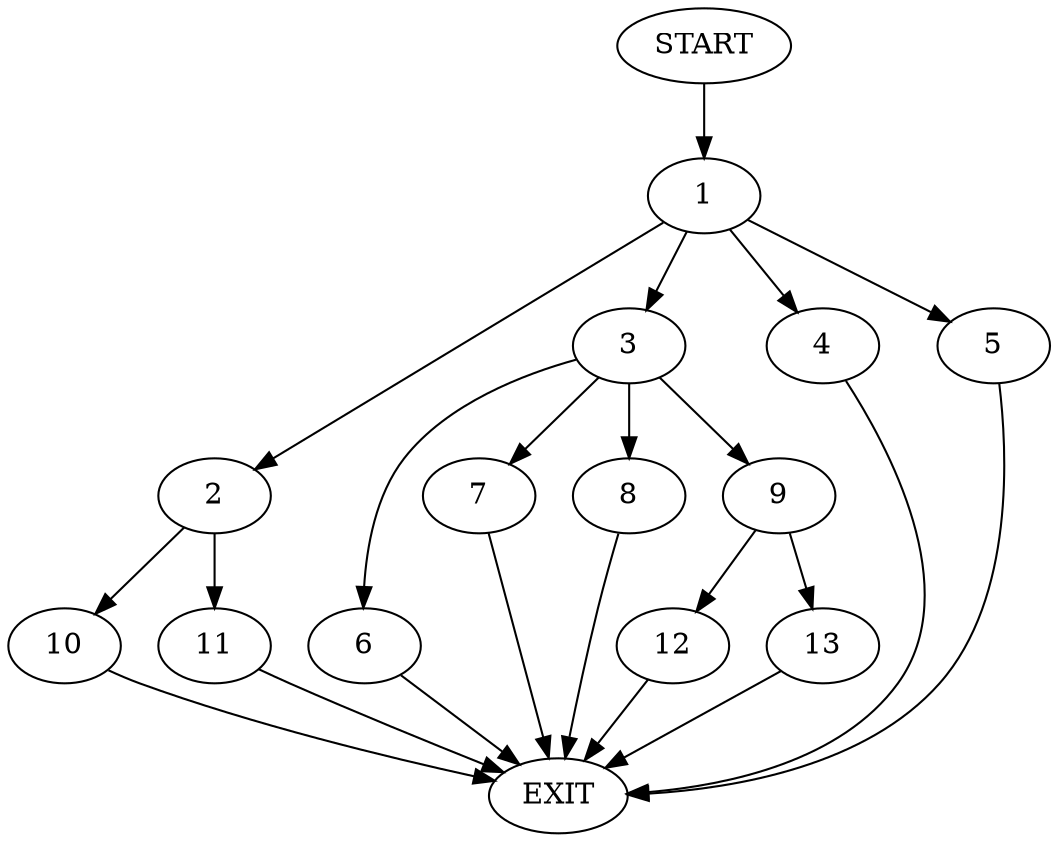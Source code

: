 digraph {
0 [label="START"]
14 [label="EXIT"]
0 -> 1
1 -> 2
1 -> 3
1 -> 4
1 -> 5
4 -> 14
3 -> 6
3 -> 7
3 -> 8
3 -> 9
2 -> 10
2 -> 11
5 -> 14
11 -> 14
10 -> 14
8 -> 14
6 -> 14
7 -> 14
9 -> 12
9 -> 13
13 -> 14
12 -> 14
}
